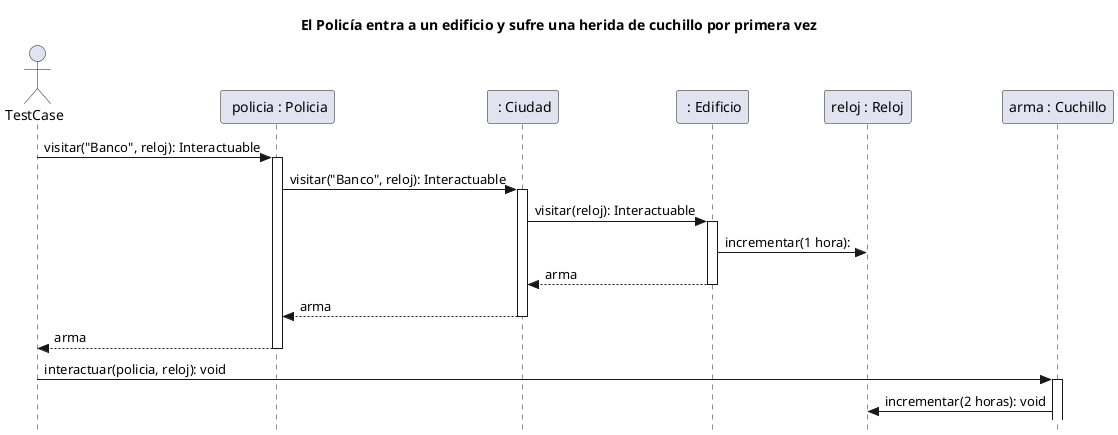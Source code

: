 @startuml
skinparam style strictuml
title:  El Policía entra a un edificio y sufre una herida de cuchillo por primera vez
actor TestCase

participant " policia : Policia" as policia
participant " : Ciudad" as ciudad
participant " : Edificio" as banco
participant "reloj : Reloj" as reloj
participant "arma : Cuchillo" as arma

TestCase -> policia: visitar("Banco", reloj): Interactuable
activate policia
policia -> ciudad: visitar("Banco", reloj): Interactuable
activate ciudad
ciudad -> banco: visitar(reloj): Interactuable
activate banco
banco -> reloj: incrementar(1 hora):
return arma
return arma
return arma
TestCase -> arma: interactuar(policia, reloj): void
activate arma
arma -> reloj: incrementar(2 horas): void

@enduml
